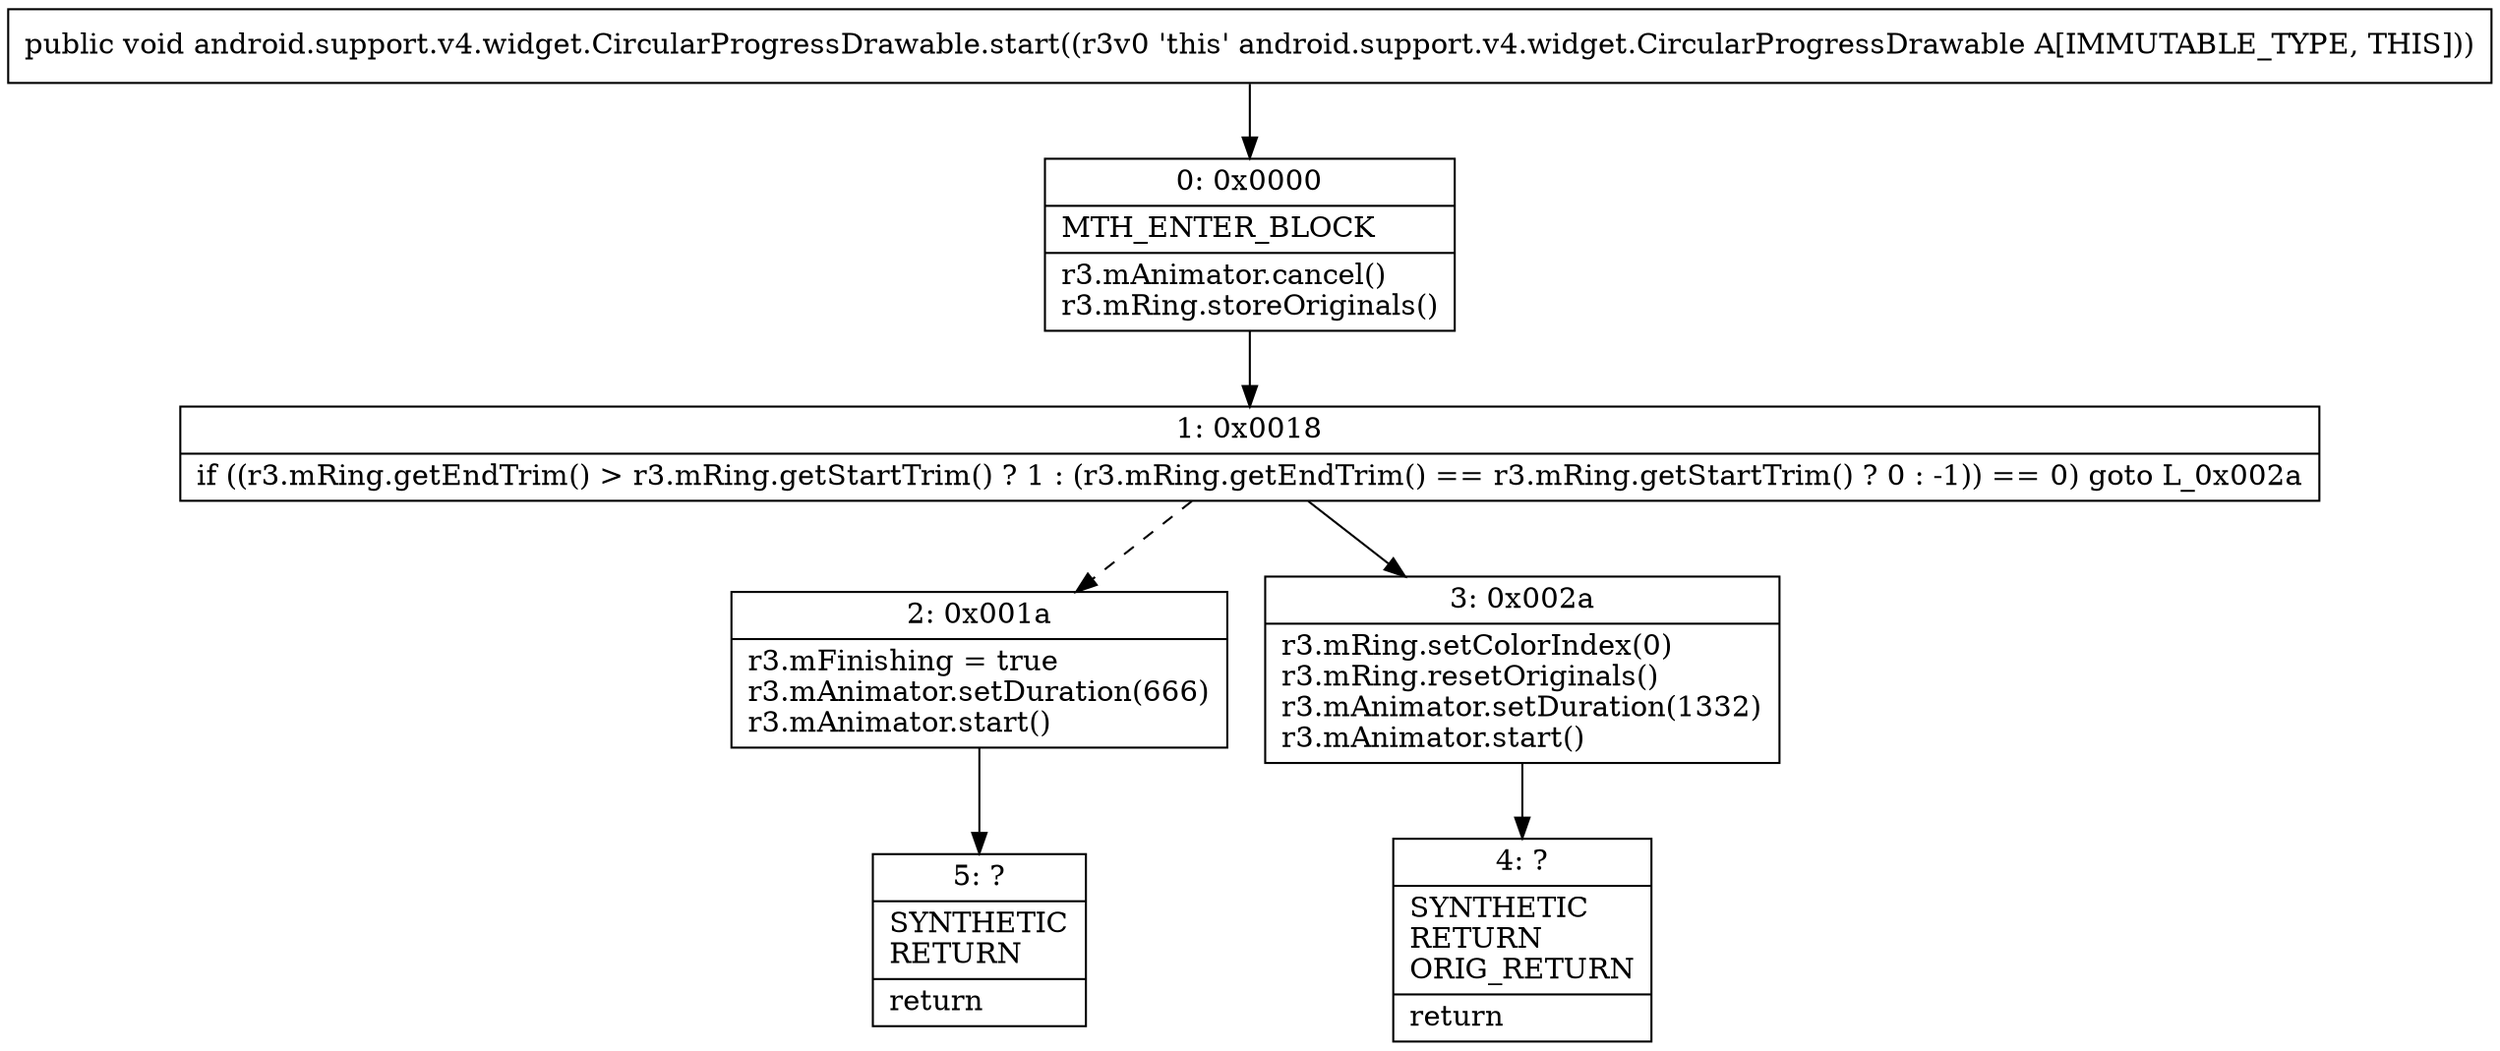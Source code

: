 digraph "CFG forandroid.support.v4.widget.CircularProgressDrawable.start()V" {
Node_0 [shape=record,label="{0\:\ 0x0000|MTH_ENTER_BLOCK\l|r3.mAnimator.cancel()\lr3.mRing.storeOriginals()\l}"];
Node_1 [shape=record,label="{1\:\ 0x0018|if ((r3.mRing.getEndTrim() \> r3.mRing.getStartTrim() ? 1 : (r3.mRing.getEndTrim() == r3.mRing.getStartTrim() ? 0 : \-1)) == 0) goto L_0x002a\l}"];
Node_2 [shape=record,label="{2\:\ 0x001a|r3.mFinishing = true\lr3.mAnimator.setDuration(666)\lr3.mAnimator.start()\l}"];
Node_3 [shape=record,label="{3\:\ 0x002a|r3.mRing.setColorIndex(0)\lr3.mRing.resetOriginals()\lr3.mAnimator.setDuration(1332)\lr3.mAnimator.start()\l}"];
Node_4 [shape=record,label="{4\:\ ?|SYNTHETIC\lRETURN\lORIG_RETURN\l|return\l}"];
Node_5 [shape=record,label="{5\:\ ?|SYNTHETIC\lRETURN\l|return\l}"];
MethodNode[shape=record,label="{public void android.support.v4.widget.CircularProgressDrawable.start((r3v0 'this' android.support.v4.widget.CircularProgressDrawable A[IMMUTABLE_TYPE, THIS])) }"];
MethodNode -> Node_0;
Node_0 -> Node_1;
Node_1 -> Node_2[style=dashed];
Node_1 -> Node_3;
Node_2 -> Node_5;
Node_3 -> Node_4;
}

